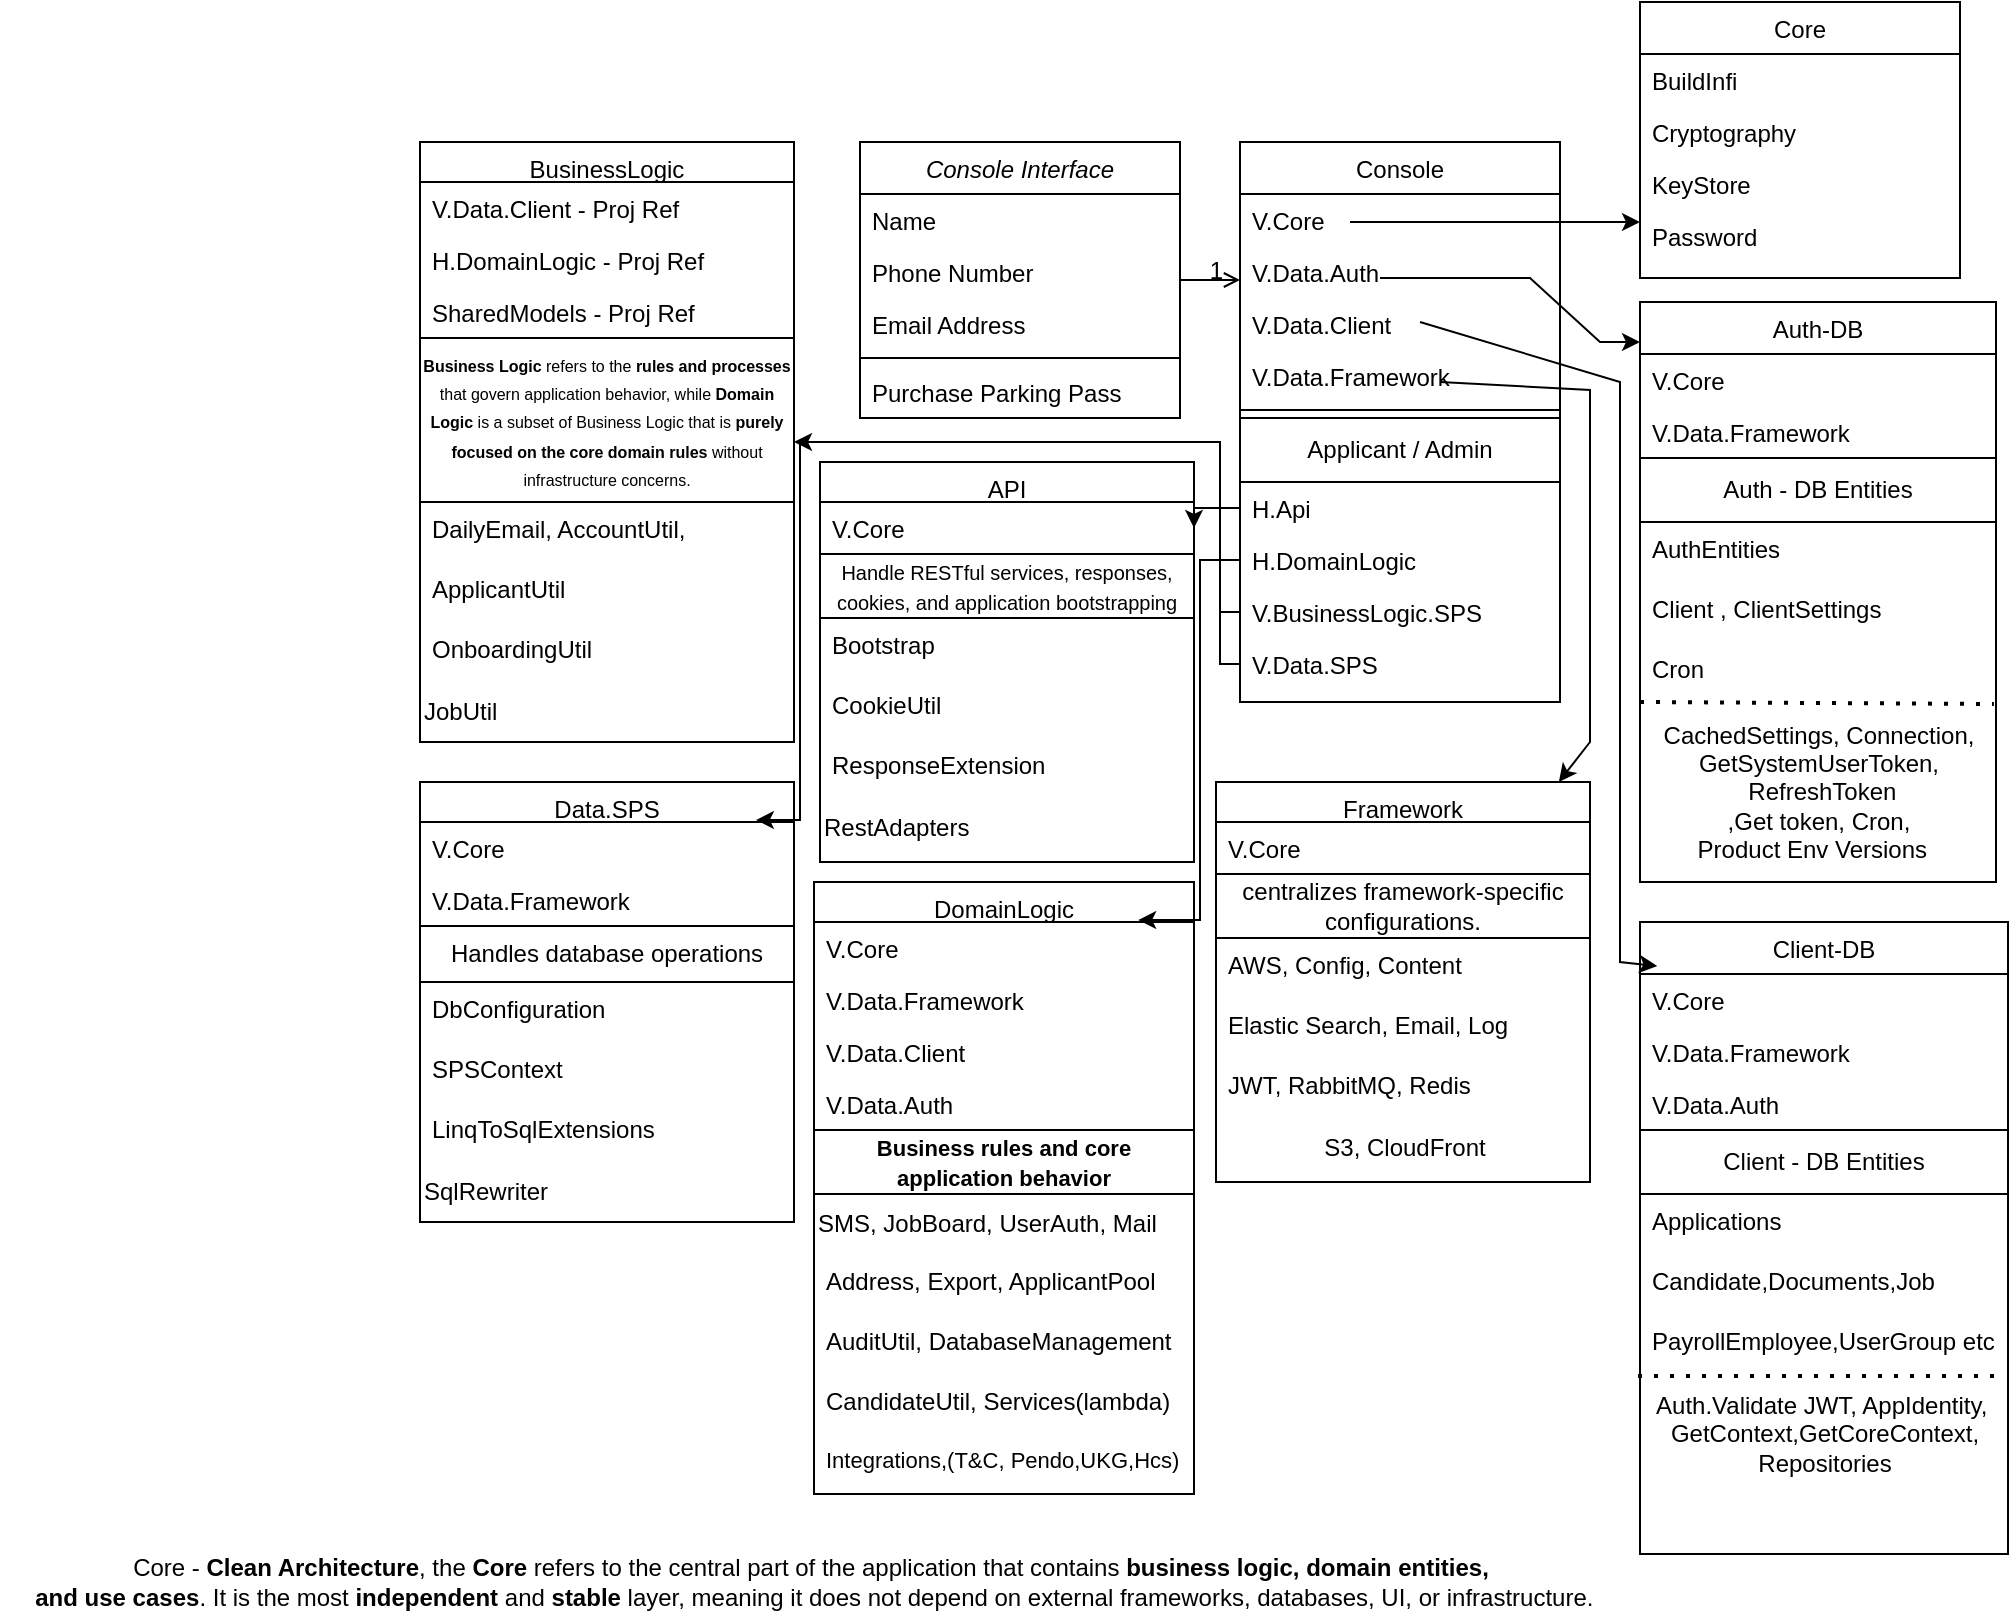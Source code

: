 <mxfile version="26.0.10">
  <diagram id="C5RBs43oDa-KdzZeNtuy" name="Page-1">
    <mxGraphModel dx="1299" dy="805" grid="1" gridSize="10" guides="1" tooltips="1" connect="1" arrows="1" fold="1" page="1" pageScale="1" pageWidth="827" pageHeight="1169" math="0" shadow="0">
      <root>
        <mxCell id="WIyWlLk6GJQsqaUBKTNV-0" />
        <mxCell id="WIyWlLk6GJQsqaUBKTNV-1" parent="WIyWlLk6GJQsqaUBKTNV-0" />
        <mxCell id="zkfFHV4jXpPFQw0GAbJ--0" value="Console Interface" style="swimlane;fontStyle=2;align=center;verticalAlign=top;childLayout=stackLayout;horizontal=1;startSize=26;horizontalStack=0;resizeParent=1;resizeLast=0;collapsible=1;marginBottom=0;rounded=0;shadow=0;strokeWidth=1;" parent="WIyWlLk6GJQsqaUBKTNV-1" vertex="1">
          <mxGeometry x="220" y="120" width="160" height="138" as="geometry">
            <mxRectangle x="230" y="140" width="160" height="26" as="alternateBounds" />
          </mxGeometry>
        </mxCell>
        <mxCell id="zkfFHV4jXpPFQw0GAbJ--1" value="Name" style="text;align=left;verticalAlign=top;spacingLeft=4;spacingRight=4;overflow=hidden;rotatable=0;points=[[0,0.5],[1,0.5]];portConstraint=eastwest;" parent="zkfFHV4jXpPFQw0GAbJ--0" vertex="1">
          <mxGeometry y="26" width="160" height="26" as="geometry" />
        </mxCell>
        <mxCell id="zkfFHV4jXpPFQw0GAbJ--2" value="Phone Number" style="text;align=left;verticalAlign=top;spacingLeft=4;spacingRight=4;overflow=hidden;rotatable=0;points=[[0,0.5],[1,0.5]];portConstraint=eastwest;rounded=0;shadow=0;html=0;" parent="zkfFHV4jXpPFQw0GAbJ--0" vertex="1">
          <mxGeometry y="52" width="160" height="26" as="geometry" />
        </mxCell>
        <mxCell id="zkfFHV4jXpPFQw0GAbJ--3" value="Email Address" style="text;align=left;verticalAlign=top;spacingLeft=4;spacingRight=4;overflow=hidden;rotatable=0;points=[[0,0.5],[1,0.5]];portConstraint=eastwest;rounded=0;shadow=0;html=0;" parent="zkfFHV4jXpPFQw0GAbJ--0" vertex="1">
          <mxGeometry y="78" width="160" height="26" as="geometry" />
        </mxCell>
        <mxCell id="zkfFHV4jXpPFQw0GAbJ--4" value="" style="line;html=1;strokeWidth=1;align=left;verticalAlign=middle;spacingTop=-1;spacingLeft=3;spacingRight=3;rotatable=0;labelPosition=right;points=[];portConstraint=eastwest;" parent="zkfFHV4jXpPFQw0GAbJ--0" vertex="1">
          <mxGeometry y="104" width="160" height="8" as="geometry" />
        </mxCell>
        <mxCell id="zkfFHV4jXpPFQw0GAbJ--5" value="Purchase Parking Pass" style="text;align=left;verticalAlign=top;spacingLeft=4;spacingRight=4;overflow=hidden;rotatable=0;points=[[0,0.5],[1,0.5]];portConstraint=eastwest;" parent="zkfFHV4jXpPFQw0GAbJ--0" vertex="1">
          <mxGeometry y="112" width="160" height="26" as="geometry" />
        </mxCell>
        <mxCell id="zkfFHV4jXpPFQw0GAbJ--6" value="Core" style="swimlane;fontStyle=0;align=center;verticalAlign=top;childLayout=stackLayout;horizontal=1;startSize=26;horizontalStack=0;resizeParent=1;resizeLast=0;collapsible=1;marginBottom=0;rounded=0;shadow=0;strokeWidth=1;" parent="WIyWlLk6GJQsqaUBKTNV-1" vertex="1">
          <mxGeometry x="610" y="50" width="160" height="138" as="geometry">
            <mxRectangle x="130" y="380" width="160" height="26" as="alternateBounds" />
          </mxGeometry>
        </mxCell>
        <mxCell id="zkfFHV4jXpPFQw0GAbJ--7" value="BuildInfi" style="text;align=left;verticalAlign=top;spacingLeft=4;spacingRight=4;overflow=hidden;rotatable=0;points=[[0,0.5],[1,0.5]];portConstraint=eastwest;" parent="zkfFHV4jXpPFQw0GAbJ--6" vertex="1">
          <mxGeometry y="26" width="160" height="26" as="geometry" />
        </mxCell>
        <mxCell id="zkfFHV4jXpPFQw0GAbJ--8" value="Cryptography&#xa;" style="text;align=left;verticalAlign=top;spacingLeft=4;spacingRight=4;overflow=hidden;rotatable=0;points=[[0,0.5],[1,0.5]];portConstraint=eastwest;rounded=0;shadow=0;html=0;" parent="zkfFHV4jXpPFQw0GAbJ--6" vertex="1">
          <mxGeometry y="52" width="160" height="26" as="geometry" />
        </mxCell>
        <mxCell id="MpHF3CXx0KVB0-BQkt5Q-15" value="KeyStore" style="text;align=left;verticalAlign=top;spacingLeft=4;spacingRight=4;overflow=hidden;rotatable=0;points=[[0,0.5],[1,0.5]];portConstraint=eastwest;rounded=0;shadow=0;html=0;" parent="zkfFHV4jXpPFQw0GAbJ--6" vertex="1">
          <mxGeometry y="78" width="160" height="26" as="geometry" />
        </mxCell>
        <mxCell id="MpHF3CXx0KVB0-BQkt5Q-16" value="Password" style="text;align=left;verticalAlign=top;spacingLeft=4;spacingRight=4;overflow=hidden;rotatable=0;points=[[0,0.5],[1,0.5]];portConstraint=eastwest;rounded=0;shadow=0;html=0;" parent="zkfFHV4jXpPFQw0GAbJ--6" vertex="1">
          <mxGeometry y="104" width="160" height="26" as="geometry" />
        </mxCell>
        <mxCell id="MpHF3CXx0KVB0-BQkt5Q-31" value="" style="endArrow=classic;html=1;rounded=0;entryX=0;entryY=0.069;entryDx=0;entryDy=0;entryPerimeter=0;" parent="zkfFHV4jXpPFQw0GAbJ--6" target="MpHF3CXx0KVB0-BQkt5Q-19" edge="1">
          <mxGeometry width="50" height="50" relative="1" as="geometry">
            <mxPoint x="-130" y="138" as="sourcePoint" />
            <mxPoint x="15" y="138" as="targetPoint" />
            <Array as="points">
              <mxPoint x="-55" y="138" />
              <mxPoint x="-20" y="170" />
            </Array>
          </mxGeometry>
        </mxCell>
        <mxCell id="zkfFHV4jXpPFQw0GAbJ--17" value="Console" style="swimlane;fontStyle=0;align=center;verticalAlign=top;childLayout=stackLayout;horizontal=1;startSize=26;horizontalStack=0;resizeParent=1;resizeLast=0;collapsible=1;marginBottom=0;rounded=0;shadow=0;strokeWidth=1;" parent="WIyWlLk6GJQsqaUBKTNV-1" vertex="1">
          <mxGeometry x="410" y="120" width="160" height="280" as="geometry">
            <mxRectangle x="550" y="140" width="160" height="26" as="alternateBounds" />
          </mxGeometry>
        </mxCell>
        <mxCell id="MpHF3CXx0KVB0-BQkt5Q-17" value="" style="endArrow=classic;html=1;rounded=0;" parent="zkfFHV4jXpPFQw0GAbJ--17" edge="1">
          <mxGeometry width="50" height="50" relative="1" as="geometry">
            <mxPoint x="55" y="40" as="sourcePoint" />
            <mxPoint x="200" y="40" as="targetPoint" />
          </mxGeometry>
        </mxCell>
        <mxCell id="zkfFHV4jXpPFQw0GAbJ--18" value="V.Core" style="text;align=left;verticalAlign=top;spacingLeft=4;spacingRight=4;overflow=hidden;rotatable=0;points=[[0,0.5],[1,0.5]];portConstraint=eastwest;" parent="zkfFHV4jXpPFQw0GAbJ--17" vertex="1">
          <mxGeometry y="26" width="160" height="26" as="geometry" />
        </mxCell>
        <mxCell id="zkfFHV4jXpPFQw0GAbJ--19" value="V.Data.Auth" style="text;align=left;verticalAlign=top;spacingLeft=4;spacingRight=4;overflow=hidden;rotatable=0;points=[[0,0.5],[1,0.5]];portConstraint=eastwest;rounded=0;shadow=0;html=0;" parent="zkfFHV4jXpPFQw0GAbJ--17" vertex="1">
          <mxGeometry y="52" width="160" height="26" as="geometry" />
        </mxCell>
        <mxCell id="zkfFHV4jXpPFQw0GAbJ--20" value="V.Data.Client" style="text;align=left;verticalAlign=top;spacingLeft=4;spacingRight=4;overflow=hidden;rotatable=0;points=[[0,0.5],[1,0.5]];portConstraint=eastwest;rounded=0;shadow=0;html=0;" parent="zkfFHV4jXpPFQw0GAbJ--17" vertex="1">
          <mxGeometry y="78" width="160" height="26" as="geometry" />
        </mxCell>
        <mxCell id="zkfFHV4jXpPFQw0GAbJ--21" value="V.Data.Framework" style="text;align=left;verticalAlign=top;spacingLeft=4;spacingRight=4;overflow=hidden;rotatable=0;points=[[0,0.5],[1,0.5]];portConstraint=eastwest;rounded=0;shadow=0;html=0;" parent="zkfFHV4jXpPFQw0GAbJ--17" vertex="1">
          <mxGeometry y="104" width="160" height="26" as="geometry" />
        </mxCell>
        <mxCell id="G8dZxTRwJFfFwZ6E2qrU-12" value="" style="endArrow=classic;html=1;rounded=0;" edge="1" parent="zkfFHV4jXpPFQw0GAbJ--17" target="G8dZxTRwJFfFwZ6E2qrU-1">
          <mxGeometry width="50" height="50" relative="1" as="geometry">
            <mxPoint x="100" y="120" as="sourcePoint" />
            <mxPoint x="180" y="340" as="targetPoint" />
            <Array as="points">
              <mxPoint x="175" y="124" />
              <mxPoint x="175" y="300" />
            </Array>
          </mxGeometry>
        </mxCell>
        <mxCell id="zkfFHV4jXpPFQw0GAbJ--23" value="" style="line;html=1;strokeWidth=1;align=left;verticalAlign=middle;spacingTop=-1;spacingLeft=3;spacingRight=3;rotatable=0;labelPosition=right;points=[];portConstraint=eastwest;" parent="zkfFHV4jXpPFQw0GAbJ--17" vertex="1">
          <mxGeometry y="130" width="160" height="8" as="geometry" />
        </mxCell>
        <mxCell id="MpHF3CXx0KVB0-BQkt5Q-7" value="Applicant / Admin" style="rounded=0;whiteSpace=wrap;html=1;" parent="zkfFHV4jXpPFQw0GAbJ--17" vertex="1">
          <mxGeometry y="138" width="160" height="32" as="geometry" />
        </mxCell>
        <mxCell id="MpHF3CXx0KVB0-BQkt5Q-8" value="H.Api" style="text;align=left;verticalAlign=top;spacingLeft=4;spacingRight=4;overflow=hidden;rotatable=0;points=[[0,0.5],[1,0.5]];portConstraint=eastwest;rounded=0;shadow=0;html=0;" parent="zkfFHV4jXpPFQw0GAbJ--17" vertex="1">
          <mxGeometry y="170" width="160" height="26" as="geometry" />
        </mxCell>
        <mxCell id="MpHF3CXx0KVB0-BQkt5Q-9" value="H.DomainLogic" style="text;align=left;verticalAlign=top;spacingLeft=4;spacingRight=4;overflow=hidden;rotatable=0;points=[[0,0.5],[1,0.5]];portConstraint=eastwest;rounded=0;shadow=0;html=0;" parent="zkfFHV4jXpPFQw0GAbJ--17" vertex="1">
          <mxGeometry y="196" width="160" height="26" as="geometry" />
        </mxCell>
        <mxCell id="MpHF3CXx0KVB0-BQkt5Q-10" value="V.BusinessLogic.SPS" style="text;align=left;verticalAlign=top;spacingLeft=4;spacingRight=4;overflow=hidden;rotatable=0;points=[[0,0.5],[1,0.5]];portConstraint=eastwest;" parent="zkfFHV4jXpPFQw0GAbJ--17" vertex="1">
          <mxGeometry y="222" width="160" height="26" as="geometry" />
        </mxCell>
        <mxCell id="MpHF3CXx0KVB0-BQkt5Q-11" value="V.Data.SPS" style="text;align=left;verticalAlign=top;spacingLeft=4;spacingRight=4;overflow=hidden;rotatable=0;points=[[0,0.5],[1,0.5]];portConstraint=eastwest;" parent="zkfFHV4jXpPFQw0GAbJ--17" vertex="1">
          <mxGeometry y="248" width="160" height="26" as="geometry" />
        </mxCell>
        <mxCell id="zkfFHV4jXpPFQw0GAbJ--26" value="" style="endArrow=open;shadow=0;strokeWidth=1;rounded=0;curved=0;endFill=1;edgeStyle=elbowEdgeStyle;elbow=vertical;" parent="WIyWlLk6GJQsqaUBKTNV-1" source="zkfFHV4jXpPFQw0GAbJ--0" target="zkfFHV4jXpPFQw0GAbJ--17" edge="1">
          <mxGeometry x="0.5" y="41" relative="1" as="geometry">
            <mxPoint x="380" y="192" as="sourcePoint" />
            <mxPoint x="540" y="192" as="targetPoint" />
            <mxPoint x="-40" y="32" as="offset" />
          </mxGeometry>
        </mxCell>
        <mxCell id="zkfFHV4jXpPFQw0GAbJ--28" value="1" style="resizable=0;align=right;verticalAlign=bottom;labelBackgroundColor=none;fontSize=12;" parent="zkfFHV4jXpPFQw0GAbJ--26" connectable="0" vertex="1">
          <mxGeometry x="1" relative="1" as="geometry">
            <mxPoint x="-7" y="4" as="offset" />
          </mxGeometry>
        </mxCell>
        <mxCell id="MpHF3CXx0KVB0-BQkt5Q-14" value="Core -&amp;nbsp;&lt;strong&gt;Clean Architecture&lt;/strong&gt;, the &lt;strong&gt;Core&lt;/strong&gt; refers to the central part of the application that contains &lt;strong&gt;business logic, domain entities,&lt;/strong&gt;&lt;div&gt;&lt;strong&gt;&amp;nbsp;and use cases&lt;/strong&gt;. It is the most &lt;strong&gt;independent&lt;/strong&gt; and &lt;strong&gt;stable&lt;/strong&gt; layer, meaning it does not depend on external frameworks, databases, UI, or infrastructure.&lt;/div&gt;" style="text;html=1;align=center;verticalAlign=middle;resizable=0;points=[];autosize=1;strokeColor=none;fillColor=none;" parent="WIyWlLk6GJQsqaUBKTNV-1" vertex="1">
          <mxGeometry x="-210" y="820" width="810" height="40" as="geometry" />
        </mxCell>
        <mxCell id="MpHF3CXx0KVB0-BQkt5Q-19" value="Auth-DB" style="swimlane;fontStyle=0;align=center;verticalAlign=top;childLayout=stackLayout;horizontal=1;startSize=26;horizontalStack=0;resizeParent=1;resizeLast=0;collapsible=1;marginBottom=0;rounded=0;shadow=0;strokeWidth=1;" parent="WIyWlLk6GJQsqaUBKTNV-1" vertex="1">
          <mxGeometry x="610" y="200" width="178" height="290" as="geometry">
            <mxRectangle x="130" y="380" width="160" height="26" as="alternateBounds" />
          </mxGeometry>
        </mxCell>
        <mxCell id="MpHF3CXx0KVB0-BQkt5Q-20" value="V.Core" style="text;align=left;verticalAlign=top;spacingLeft=4;spacingRight=4;overflow=hidden;rotatable=0;points=[[0,0.5],[1,0.5]];portConstraint=eastwest;" parent="MpHF3CXx0KVB0-BQkt5Q-19" vertex="1">
          <mxGeometry y="26" width="178" height="26" as="geometry" />
        </mxCell>
        <mxCell id="MpHF3CXx0KVB0-BQkt5Q-21" value="V.Data.Framework" style="text;align=left;verticalAlign=top;spacingLeft=4;spacingRight=4;overflow=hidden;rotatable=0;points=[[0,0.5],[1,0.5]];portConstraint=eastwest;rounded=0;shadow=0;html=0;" parent="MpHF3CXx0KVB0-BQkt5Q-19" vertex="1">
          <mxGeometry y="52" width="178" height="26" as="geometry" />
        </mxCell>
        <mxCell id="MpHF3CXx0KVB0-BQkt5Q-24" value="&lt;span style=&quot;text-wrap-mode: nowrap;&quot;&gt;Auth - DB Entities&lt;/span&gt;" style="rounded=0;whiteSpace=wrap;html=1;" parent="MpHF3CXx0KVB0-BQkt5Q-19" vertex="1">
          <mxGeometry y="78" width="178" height="32" as="geometry" />
        </mxCell>
        <mxCell id="MpHF3CXx0KVB0-BQkt5Q-25" value="AuthEntities " style="text;align=left;verticalAlign=top;spacingLeft=4;spacingRight=4;overflow=hidden;rotatable=0;points=[[0,0.5],[1,0.5]];portConstraint=eastwest;rounded=0;shadow=0;html=0;" parent="MpHF3CXx0KVB0-BQkt5Q-19" vertex="1">
          <mxGeometry y="110" width="178" height="30" as="geometry" />
        </mxCell>
        <mxCell id="MpHF3CXx0KVB0-BQkt5Q-26" value="Client , ClientSettings" style="text;align=left;verticalAlign=top;spacingLeft=4;spacingRight=4;overflow=hidden;rotatable=0;points=[[0,0.5],[1,0.5]];portConstraint=eastwest;rounded=0;shadow=0;html=0;" parent="MpHF3CXx0KVB0-BQkt5Q-19" vertex="1">
          <mxGeometry y="140" width="178" height="30" as="geometry" />
        </mxCell>
        <mxCell id="MpHF3CXx0KVB0-BQkt5Q-27" value="Cron" style="text;align=left;verticalAlign=top;spacingLeft=4;spacingRight=4;overflow=hidden;rotatable=0;points=[[0,0.5],[1,0.5]];portConstraint=eastwest;rounded=0;shadow=0;html=0;" parent="MpHF3CXx0KVB0-BQkt5Q-19" vertex="1">
          <mxGeometry y="170" width="178" height="30" as="geometry" />
        </mxCell>
        <mxCell id="MpHF3CXx0KVB0-BQkt5Q-28" value="" style="endArrow=none;dashed=1;html=1;dashPattern=1 3;strokeWidth=2;rounded=0;entryX=0.994;entryY=1.033;entryDx=0;entryDy=0;entryPerimeter=0;" parent="MpHF3CXx0KVB0-BQkt5Q-19" target="MpHF3CXx0KVB0-BQkt5Q-27" edge="1">
          <mxGeometry width="50" height="50" relative="1" as="geometry">
            <mxPoint y="200" as="sourcePoint" />
            <mxPoint x="65.217" y="170" as="targetPoint" />
          </mxGeometry>
        </mxCell>
        <mxCell id="MpHF3CXx0KVB0-BQkt5Q-29" value="CachedSettings, Connection,&lt;div&gt;GetSystemUserToken,&lt;/div&gt;&lt;div&gt;&amp;nbsp;RefreshToken&lt;/div&gt;&lt;div&gt;,Get token, Cron,&lt;/div&gt;&lt;div&gt;Product Env Versions&amp;nbsp;&amp;nbsp;&lt;/div&gt;" style="text;html=1;align=center;verticalAlign=middle;resizable=0;points=[];autosize=1;strokeColor=none;fillColor=none;" parent="MpHF3CXx0KVB0-BQkt5Q-19" vertex="1">
          <mxGeometry y="200" width="178" height="90" as="geometry" />
        </mxCell>
        <mxCell id="MpHF3CXx0KVB0-BQkt5Q-41" value="Client-DB" style="swimlane;fontStyle=0;align=center;verticalAlign=top;childLayout=stackLayout;horizontal=1;startSize=26;horizontalStack=0;resizeParent=1;resizeLast=0;collapsible=1;marginBottom=0;rounded=0;shadow=0;strokeWidth=1;" parent="WIyWlLk6GJQsqaUBKTNV-1" vertex="1">
          <mxGeometry x="610" y="510" width="184" height="316" as="geometry">
            <mxRectangle x="130" y="380" width="160" height="26" as="alternateBounds" />
          </mxGeometry>
        </mxCell>
        <mxCell id="MpHF3CXx0KVB0-BQkt5Q-42" value="V.Core" style="text;align=left;verticalAlign=top;spacingLeft=4;spacingRight=4;overflow=hidden;rotatable=0;points=[[0,0.5],[1,0.5]];portConstraint=eastwest;" parent="MpHF3CXx0KVB0-BQkt5Q-41" vertex="1">
          <mxGeometry y="26" width="184" height="26" as="geometry" />
        </mxCell>
        <mxCell id="MpHF3CXx0KVB0-BQkt5Q-43" value="V.Data.Framework" style="text;align=left;verticalAlign=top;spacingLeft=4;spacingRight=4;overflow=hidden;rotatable=0;points=[[0,0.5],[1,0.5]];portConstraint=eastwest;rounded=0;shadow=0;html=0;" parent="MpHF3CXx0KVB0-BQkt5Q-41" vertex="1">
          <mxGeometry y="52" width="184" height="26" as="geometry" />
        </mxCell>
        <mxCell id="MpHF3CXx0KVB0-BQkt5Q-50" value="V.Data.Auth" style="text;align=left;verticalAlign=top;spacingLeft=4;spacingRight=4;overflow=hidden;rotatable=0;points=[[0,0.5],[1,0.5]];portConstraint=eastwest;rounded=0;shadow=0;html=0;" parent="MpHF3CXx0KVB0-BQkt5Q-41" vertex="1">
          <mxGeometry y="78" width="184" height="26" as="geometry" />
        </mxCell>
        <mxCell id="MpHF3CXx0KVB0-BQkt5Q-44" value="&lt;span style=&quot;text-wrap-mode: nowrap;&quot;&gt;Client - DB Entities&lt;/span&gt;" style="rounded=0;whiteSpace=wrap;html=1;" parent="MpHF3CXx0KVB0-BQkt5Q-41" vertex="1">
          <mxGeometry y="104" width="184" height="32" as="geometry" />
        </mxCell>
        <mxCell id="MpHF3CXx0KVB0-BQkt5Q-45" value="Applications" style="text;align=left;verticalAlign=top;spacingLeft=4;spacingRight=4;overflow=hidden;rotatable=0;points=[[0,0.5],[1,0.5]];portConstraint=eastwest;rounded=0;shadow=0;html=0;" parent="MpHF3CXx0KVB0-BQkt5Q-41" vertex="1">
          <mxGeometry y="136" width="184" height="30" as="geometry" />
        </mxCell>
        <mxCell id="MpHF3CXx0KVB0-BQkt5Q-46" value="Candidate,Documents,Job" style="text;align=left;verticalAlign=top;spacingLeft=4;spacingRight=4;overflow=hidden;rotatable=0;points=[[0,0.5],[1,0.5]];portConstraint=eastwest;rounded=0;shadow=0;html=0;" parent="MpHF3CXx0KVB0-BQkt5Q-41" vertex="1">
          <mxGeometry y="166" width="184" height="30" as="geometry" />
        </mxCell>
        <mxCell id="MpHF3CXx0KVB0-BQkt5Q-47" value="PayrollEmployee,UserGroup etc" style="text;align=left;verticalAlign=top;spacingLeft=4;spacingRight=4;overflow=hidden;rotatable=0;points=[[0,0.5],[1,0.5]];portConstraint=eastwest;rounded=0;shadow=0;html=0;" parent="MpHF3CXx0KVB0-BQkt5Q-41" vertex="1">
          <mxGeometry y="196" width="184" height="30" as="geometry" />
        </mxCell>
        <mxCell id="MpHF3CXx0KVB0-BQkt5Q-48" value="" style="endArrow=none;dashed=1;html=1;dashPattern=1 3;strokeWidth=2;rounded=0;entryX=0.994;entryY=1.033;entryDx=0;entryDy=0;entryPerimeter=0;" parent="MpHF3CXx0KVB0-BQkt5Q-41" target="MpHF3CXx0KVB0-BQkt5Q-47" edge="1">
          <mxGeometry width="50" height="50" relative="1" as="geometry">
            <mxPoint x="-1" y="227" as="sourcePoint" />
            <mxPoint x="65.217" y="170" as="targetPoint" />
          </mxGeometry>
        </mxCell>
        <mxCell id="MpHF3CXx0KVB0-BQkt5Q-49" value="Auth.Validate JWT, AppIdentity,&amp;nbsp;&lt;div&gt;GetContext,GetCoreContext,&lt;/div&gt;&lt;div&gt;Repositories&lt;/div&gt;" style="text;html=1;align=center;verticalAlign=middle;resizable=0;points=[];autosize=1;strokeColor=none;fillColor=none;" parent="MpHF3CXx0KVB0-BQkt5Q-41" vertex="1">
          <mxGeometry y="226" width="184" height="60" as="geometry" />
        </mxCell>
        <mxCell id="G8dZxTRwJFfFwZ6E2qrU-0" value="" style="endArrow=classic;html=1;rounded=0;entryX=0.047;entryY=-0.154;entryDx=0;entryDy=0;entryPerimeter=0;" edge="1" parent="WIyWlLk6GJQsqaUBKTNV-1" target="MpHF3CXx0KVB0-BQkt5Q-42">
          <mxGeometry width="50" height="50" relative="1" as="geometry">
            <mxPoint x="500" y="210" as="sourcePoint" />
            <mxPoint x="620" y="230" as="targetPoint" />
            <Array as="points">
              <mxPoint x="600" y="240" />
              <mxPoint x="600" y="340" />
              <mxPoint x="600" y="530" />
            </Array>
          </mxGeometry>
        </mxCell>
        <mxCell id="G8dZxTRwJFfFwZ6E2qrU-1" value="Framework" style="swimlane;fontStyle=0;align=center;verticalAlign=top;childLayout=stackLayout;horizontal=1;startSize=20;horizontalStack=0;resizeParent=1;resizeLast=0;collapsible=1;marginBottom=0;rounded=0;shadow=0;strokeWidth=1;" vertex="1" parent="WIyWlLk6GJQsqaUBKTNV-1">
          <mxGeometry x="398" y="440" width="187" height="200" as="geometry">
            <mxRectangle x="130" y="380" width="160" height="26" as="alternateBounds" />
          </mxGeometry>
        </mxCell>
        <mxCell id="G8dZxTRwJFfFwZ6E2qrU-2" value="V.Core" style="text;align=left;verticalAlign=top;spacingLeft=4;spacingRight=4;overflow=hidden;rotatable=0;points=[[0,0.5],[1,0.5]];portConstraint=eastwest;" vertex="1" parent="G8dZxTRwJFfFwZ6E2qrU-1">
          <mxGeometry y="20" width="187" height="26" as="geometry" />
        </mxCell>
        <mxCell id="G8dZxTRwJFfFwZ6E2qrU-5" value="&lt;span&gt;centralizes framework-specific configurations.&lt;/span&gt;" style="rounded=0;whiteSpace=wrap;html=1;fontStyle=0" vertex="1" parent="G8dZxTRwJFfFwZ6E2qrU-1">
          <mxGeometry y="46" width="187" height="32" as="geometry" />
        </mxCell>
        <mxCell id="G8dZxTRwJFfFwZ6E2qrU-6" value="AWS, Config, Content" style="text;align=left;verticalAlign=top;spacingLeft=4;spacingRight=4;overflow=hidden;rotatable=0;points=[[0,0.5],[1,0.5]];portConstraint=eastwest;rounded=0;shadow=0;html=0;" vertex="1" parent="G8dZxTRwJFfFwZ6E2qrU-1">
          <mxGeometry y="78" width="187" height="30" as="geometry" />
        </mxCell>
        <mxCell id="G8dZxTRwJFfFwZ6E2qrU-7" value="Elastic Search, Email, Log" style="text;align=left;verticalAlign=top;spacingLeft=4;spacingRight=4;overflow=hidden;rotatable=0;points=[[0,0.5],[1,0.5]];portConstraint=eastwest;rounded=0;shadow=0;html=0;" vertex="1" parent="G8dZxTRwJFfFwZ6E2qrU-1">
          <mxGeometry y="108" width="187" height="30" as="geometry" />
        </mxCell>
        <mxCell id="G8dZxTRwJFfFwZ6E2qrU-8" value="JWT, RabbitMQ, Redis" style="text;align=left;verticalAlign=top;spacingLeft=4;spacingRight=4;overflow=hidden;rotatable=0;points=[[0,0.5],[1,0.5]];portConstraint=eastwest;rounded=0;shadow=0;html=0;" vertex="1" parent="G8dZxTRwJFfFwZ6E2qrU-1">
          <mxGeometry y="138" width="187" height="30" as="geometry" />
        </mxCell>
        <mxCell id="G8dZxTRwJFfFwZ6E2qrU-10" value="S3, CloudFront" style="text;html=1;align=center;verticalAlign=middle;resizable=0;points=[];autosize=1;strokeColor=none;fillColor=none;rotation=0;" vertex="1" parent="G8dZxTRwJFfFwZ6E2qrU-1">
          <mxGeometry y="168" width="187" height="30" as="geometry" />
        </mxCell>
        <mxCell id="G8dZxTRwJFfFwZ6E2qrU-14" value="API" style="swimlane;fontStyle=0;align=center;verticalAlign=top;childLayout=stackLayout;horizontal=1;startSize=20;horizontalStack=0;resizeParent=1;resizeLast=0;collapsible=1;marginBottom=0;rounded=0;shadow=0;strokeWidth=1;" vertex="1" parent="WIyWlLk6GJQsqaUBKTNV-1">
          <mxGeometry x="200" y="280" width="187" height="200" as="geometry">
            <mxRectangle x="130" y="380" width="160" height="26" as="alternateBounds" />
          </mxGeometry>
        </mxCell>
        <mxCell id="G8dZxTRwJFfFwZ6E2qrU-15" value="V.Core" style="text;align=left;verticalAlign=top;spacingLeft=4;spacingRight=4;overflow=hidden;rotatable=0;points=[[0,0.5],[1,0.5]];portConstraint=eastwest;" vertex="1" parent="G8dZxTRwJFfFwZ6E2qrU-14">
          <mxGeometry y="20" width="187" height="26" as="geometry" />
        </mxCell>
        <mxCell id="G8dZxTRwJFfFwZ6E2qrU-16" value="&lt;font style=&quot;font-size: 10px;&quot;&gt;Handle RESTful services, responses, cookies, and application bootstrapping&lt;/font&gt;" style="rounded=0;whiteSpace=wrap;html=1;fontStyle=0" vertex="1" parent="G8dZxTRwJFfFwZ6E2qrU-14">
          <mxGeometry y="46" width="187" height="32" as="geometry" />
        </mxCell>
        <mxCell id="G8dZxTRwJFfFwZ6E2qrU-17" value="Bootstrap" style="text;align=left;verticalAlign=top;spacingLeft=4;spacingRight=4;overflow=hidden;rotatable=0;points=[[0,0.5],[1,0.5]];portConstraint=eastwest;rounded=0;shadow=0;html=0;" vertex="1" parent="G8dZxTRwJFfFwZ6E2qrU-14">
          <mxGeometry y="78" width="187" height="30" as="geometry" />
        </mxCell>
        <mxCell id="G8dZxTRwJFfFwZ6E2qrU-18" value="CookieUtil" style="text;align=left;verticalAlign=top;spacingLeft=4;spacingRight=4;overflow=hidden;rotatable=0;points=[[0,0.5],[1,0.5]];portConstraint=eastwest;rounded=0;shadow=0;html=0;" vertex="1" parent="G8dZxTRwJFfFwZ6E2qrU-14">
          <mxGeometry y="108" width="187" height="30" as="geometry" />
        </mxCell>
        <mxCell id="G8dZxTRwJFfFwZ6E2qrU-19" value="ResponseExtension" style="text;align=left;verticalAlign=top;spacingLeft=4;spacingRight=4;overflow=hidden;rotatable=0;points=[[0,0.5],[1,0.5]];portConstraint=eastwest;rounded=0;shadow=0;html=0;" vertex="1" parent="G8dZxTRwJFfFwZ6E2qrU-14">
          <mxGeometry y="138" width="187" height="30" as="geometry" />
        </mxCell>
        <mxCell id="G8dZxTRwJFfFwZ6E2qrU-20" value="RestAdapters" style="text;html=1;align=left;verticalAlign=middle;resizable=0;points=[];autosize=1;strokeColor=none;fillColor=none;rotation=0;" vertex="1" parent="G8dZxTRwJFfFwZ6E2qrU-14">
          <mxGeometry y="168" width="187" height="30" as="geometry" />
        </mxCell>
        <mxCell id="G8dZxTRwJFfFwZ6E2qrU-22" style="edgeStyle=orthogonalEdgeStyle;rounded=0;orthogonalLoop=1;jettySize=auto;html=1;exitX=0;exitY=0.5;exitDx=0;exitDy=0;entryX=1;entryY=0.5;entryDx=0;entryDy=0;" edge="1" parent="WIyWlLk6GJQsqaUBKTNV-1" source="MpHF3CXx0KVB0-BQkt5Q-8" target="G8dZxTRwJFfFwZ6E2qrU-15">
          <mxGeometry relative="1" as="geometry" />
        </mxCell>
        <mxCell id="G8dZxTRwJFfFwZ6E2qrU-23" value="DomainLogic" style="swimlane;fontStyle=0;align=center;verticalAlign=top;childLayout=stackLayout;horizontal=1;startSize=20;horizontalStack=0;resizeParent=1;resizeLast=0;collapsible=1;marginBottom=0;rounded=0;shadow=0;strokeWidth=1;" vertex="1" parent="WIyWlLk6GJQsqaUBKTNV-1">
          <mxGeometry x="197" y="490" width="190" height="306" as="geometry">
            <mxRectangle x="130" y="380" width="160" height="26" as="alternateBounds" />
          </mxGeometry>
        </mxCell>
        <mxCell id="G8dZxTRwJFfFwZ6E2qrU-35" value="V.Core" style="text;align=left;verticalAlign=top;spacingLeft=4;spacingRight=4;overflow=hidden;rotatable=0;points=[[0,0.5],[1,0.5]];portConstraint=eastwest;" vertex="1" parent="G8dZxTRwJFfFwZ6E2qrU-23">
          <mxGeometry y="20" width="190" height="26" as="geometry" />
        </mxCell>
        <mxCell id="G8dZxTRwJFfFwZ6E2qrU-38" value="V.Data.Framework" style="text;align=left;verticalAlign=top;spacingLeft=4;spacingRight=4;overflow=hidden;rotatable=0;points=[[0,0.5],[1,0.5]];portConstraint=eastwest;rounded=0;shadow=0;html=0;" vertex="1" parent="G8dZxTRwJFfFwZ6E2qrU-23">
          <mxGeometry y="46" width="190" height="26" as="geometry" />
        </mxCell>
        <mxCell id="G8dZxTRwJFfFwZ6E2qrU-37" value="V.Data.Client" style="text;align=left;verticalAlign=top;spacingLeft=4;spacingRight=4;overflow=hidden;rotatable=0;points=[[0,0.5],[1,0.5]];portConstraint=eastwest;rounded=0;shadow=0;html=0;" vertex="1" parent="G8dZxTRwJFfFwZ6E2qrU-23">
          <mxGeometry y="72" width="190" height="26" as="geometry" />
        </mxCell>
        <mxCell id="G8dZxTRwJFfFwZ6E2qrU-36" value="V.Data.Auth" style="text;align=left;verticalAlign=top;spacingLeft=4;spacingRight=4;overflow=hidden;rotatable=0;points=[[0,0.5],[1,0.5]];portConstraint=eastwest;rounded=0;shadow=0;html=0;" vertex="1" parent="G8dZxTRwJFfFwZ6E2qrU-23">
          <mxGeometry y="98" width="190" height="26" as="geometry" />
        </mxCell>
        <mxCell id="G8dZxTRwJFfFwZ6E2qrU-25" value="&lt;b&gt;&lt;font style=&quot;font-size: 11px;&quot;&gt;Business rules and core application behavior&lt;/font&gt;&lt;/b&gt;" style="rounded=0;whiteSpace=wrap;html=1;fontStyle=0" vertex="1" parent="G8dZxTRwJFfFwZ6E2qrU-23">
          <mxGeometry y="124" width="190" height="32" as="geometry" />
        </mxCell>
        <mxCell id="G8dZxTRwJFfFwZ6E2qrU-29" value="SMS, JobBoard, UserAuth, Mail" style="text;html=1;align=left;verticalAlign=middle;resizable=0;points=[];autosize=1;strokeColor=none;fillColor=none;rotation=0;" vertex="1" parent="G8dZxTRwJFfFwZ6E2qrU-23">
          <mxGeometry y="156" width="190" height="30" as="geometry" />
        </mxCell>
        <mxCell id="G8dZxTRwJFfFwZ6E2qrU-28" value="Address, Export, ApplicantPool" style="text;align=left;verticalAlign=top;spacingLeft=4;spacingRight=4;overflow=hidden;rotatable=0;points=[[0,0.5],[1,0.5]];portConstraint=eastwest;rounded=0;shadow=0;html=0;" vertex="1" parent="G8dZxTRwJFfFwZ6E2qrU-23">
          <mxGeometry y="186" width="190" height="30" as="geometry" />
        </mxCell>
        <mxCell id="G8dZxTRwJFfFwZ6E2qrU-27" value="AuditUtil, DatabaseManagement" style="text;align=left;verticalAlign=top;spacingLeft=4;spacingRight=4;overflow=hidden;rotatable=0;points=[[0,0.5],[1,0.5]];portConstraint=eastwest;rounded=0;shadow=0;html=0;" vertex="1" parent="G8dZxTRwJFfFwZ6E2qrU-23">
          <mxGeometry y="216" width="190" height="30" as="geometry" />
        </mxCell>
        <mxCell id="G8dZxTRwJFfFwZ6E2qrU-26" value="CandidateUtil, Services(lambda)" style="text;align=left;verticalAlign=top;spacingLeft=4;spacingRight=4;overflow=hidden;rotatable=0;points=[[0,0.5],[1,0.5]];portConstraint=eastwest;rounded=0;shadow=0;html=0;" vertex="1" parent="G8dZxTRwJFfFwZ6E2qrU-23">
          <mxGeometry y="246" width="190" height="30" as="geometry" />
        </mxCell>
        <mxCell id="G8dZxTRwJFfFwZ6E2qrU-39" value="Integrations,(T&amp;C, Pendo,UKG,Hcs)" style="text;align=left;verticalAlign=top;spacingLeft=4;spacingRight=4;overflow=hidden;rotatable=0;points=[[0,0.5],[1,0.5]];portConstraint=eastwest;rounded=0;shadow=0;html=0;fontSize=11;" vertex="1" parent="G8dZxTRwJFfFwZ6E2qrU-23">
          <mxGeometry y="276" width="190" height="30" as="geometry" />
        </mxCell>
        <mxCell id="G8dZxTRwJFfFwZ6E2qrU-40" style="edgeStyle=orthogonalEdgeStyle;rounded=0;orthogonalLoop=1;jettySize=auto;html=1;entryX=0.853;entryY=-0.038;entryDx=0;entryDy=0;entryPerimeter=0;" edge="1" parent="WIyWlLk6GJQsqaUBKTNV-1" source="MpHF3CXx0KVB0-BQkt5Q-9" target="G8dZxTRwJFfFwZ6E2qrU-35">
          <mxGeometry relative="1" as="geometry">
            <Array as="points">
              <mxPoint x="390" y="329" />
              <mxPoint x="390" y="509" />
            </Array>
          </mxGeometry>
        </mxCell>
        <mxCell id="G8dZxTRwJFfFwZ6E2qrU-41" value="BusinessLogic" style="swimlane;fontStyle=0;align=center;verticalAlign=top;childLayout=stackLayout;horizontal=1;startSize=20;horizontalStack=0;resizeParent=1;resizeLast=0;collapsible=1;marginBottom=0;rounded=0;shadow=0;strokeWidth=1;" vertex="1" parent="WIyWlLk6GJQsqaUBKTNV-1">
          <mxGeometry y="120" width="187" height="300" as="geometry">
            <mxRectangle x="130" y="380" width="160" height="26" as="alternateBounds" />
          </mxGeometry>
        </mxCell>
        <mxCell id="G8dZxTRwJFfFwZ6E2qrU-48" value="V.Data.Client - Proj Ref" style="text;align=left;verticalAlign=top;spacingLeft=4;spacingRight=4;overflow=hidden;rotatable=0;points=[[0,0.5],[1,0.5]];portConstraint=eastwest;rounded=0;shadow=0;html=0;" vertex="1" parent="G8dZxTRwJFfFwZ6E2qrU-41">
          <mxGeometry y="20" width="187" height="26" as="geometry" />
        </mxCell>
        <mxCell id="G8dZxTRwJFfFwZ6E2qrU-49" value="H.DomainLogic - Proj Ref" style="text;align=left;verticalAlign=top;spacingLeft=4;spacingRight=4;overflow=hidden;rotatable=0;points=[[0,0.5],[1,0.5]];portConstraint=eastwest;rounded=0;shadow=0;html=0;" vertex="1" parent="G8dZxTRwJFfFwZ6E2qrU-41">
          <mxGeometry y="46" width="187" height="26" as="geometry" />
        </mxCell>
        <mxCell id="G8dZxTRwJFfFwZ6E2qrU-50" value="SharedModels - Proj Ref" style="text;align=left;verticalAlign=top;spacingLeft=4;spacingRight=4;overflow=hidden;rotatable=0;points=[[0,0.5],[1,0.5]];portConstraint=eastwest;rounded=0;shadow=0;html=0;" vertex="1" parent="G8dZxTRwJFfFwZ6E2qrU-41">
          <mxGeometry y="72" width="187" height="26" as="geometry" />
        </mxCell>
        <mxCell id="G8dZxTRwJFfFwZ6E2qrU-43" value="&lt;font style=&quot;font-size: 8px;&quot;&gt;&lt;strong style=&quot;&quot;&gt;Business Logic&lt;/strong&gt; refers to the &lt;strong style=&quot;&quot;&gt;rules and processes&lt;/strong&gt; that govern application behavior, while &lt;strong style=&quot;&quot;&gt;Domain Logic&lt;/strong&gt; is a subset of Business Logic that is &lt;strong style=&quot;&quot;&gt;purely focused on the core domain rules&lt;/strong&gt; without infrastructure concerns.&lt;/font&gt;" style="rounded=0;whiteSpace=wrap;html=1;fontStyle=0" vertex="1" parent="G8dZxTRwJFfFwZ6E2qrU-41">
          <mxGeometry y="98" width="187" height="82" as="geometry" />
        </mxCell>
        <mxCell id="G8dZxTRwJFfFwZ6E2qrU-44" value="DailyEmail, AccountUtil, " style="text;align=left;verticalAlign=top;spacingLeft=4;spacingRight=4;overflow=hidden;rotatable=0;points=[[0,0.5],[1,0.5]];portConstraint=eastwest;rounded=0;shadow=0;html=0;" vertex="1" parent="G8dZxTRwJFfFwZ6E2qrU-41">
          <mxGeometry y="180" width="187" height="30" as="geometry" />
        </mxCell>
        <mxCell id="G8dZxTRwJFfFwZ6E2qrU-45" value="ApplicantUtil" style="text;align=left;verticalAlign=top;spacingLeft=4;spacingRight=4;overflow=hidden;rotatable=0;points=[[0,0.5],[1,0.5]];portConstraint=eastwest;rounded=0;shadow=0;html=0;" vertex="1" parent="G8dZxTRwJFfFwZ6E2qrU-41">
          <mxGeometry y="210" width="187" height="30" as="geometry" />
        </mxCell>
        <mxCell id="G8dZxTRwJFfFwZ6E2qrU-46" value="OnboardingUtil" style="text;align=left;verticalAlign=top;spacingLeft=4;spacingRight=4;overflow=hidden;rotatable=0;points=[[0,0.5],[1,0.5]];portConstraint=eastwest;rounded=0;shadow=0;html=0;" vertex="1" parent="G8dZxTRwJFfFwZ6E2qrU-41">
          <mxGeometry y="240" width="187" height="30" as="geometry" />
        </mxCell>
        <mxCell id="G8dZxTRwJFfFwZ6E2qrU-47" value="JobUtil" style="text;html=1;align=left;verticalAlign=middle;resizable=0;points=[];autosize=1;strokeColor=none;fillColor=none;rotation=0;" vertex="1" parent="G8dZxTRwJFfFwZ6E2qrU-41">
          <mxGeometry y="270" width="187" height="30" as="geometry" />
        </mxCell>
        <mxCell id="G8dZxTRwJFfFwZ6E2qrU-51" style="edgeStyle=orthogonalEdgeStyle;rounded=0;orthogonalLoop=1;jettySize=auto;html=1;" edge="1" parent="WIyWlLk6GJQsqaUBKTNV-1" source="MpHF3CXx0KVB0-BQkt5Q-10" target="G8dZxTRwJFfFwZ6E2qrU-41">
          <mxGeometry relative="1" as="geometry">
            <Array as="points">
              <mxPoint x="400" y="355" />
              <mxPoint x="400" y="270" />
            </Array>
          </mxGeometry>
        </mxCell>
        <mxCell id="G8dZxTRwJFfFwZ6E2qrU-52" value="Data.SPS" style="swimlane;fontStyle=0;align=center;verticalAlign=top;childLayout=stackLayout;horizontal=1;startSize=20;horizontalStack=0;resizeParent=1;resizeLast=0;collapsible=1;marginBottom=0;rounded=0;shadow=0;strokeWidth=1;" vertex="1" parent="WIyWlLk6GJQsqaUBKTNV-1">
          <mxGeometry y="440" width="187" height="220" as="geometry">
            <mxRectangle x="130" y="380" width="160" height="26" as="alternateBounds" />
          </mxGeometry>
        </mxCell>
        <mxCell id="G8dZxTRwJFfFwZ6E2qrU-70" value="V.Core" style="text;align=left;verticalAlign=top;spacingLeft=4;spacingRight=4;overflow=hidden;rotatable=0;points=[[0,0.5],[1,0.5]];portConstraint=eastwest;" vertex="1" parent="G8dZxTRwJFfFwZ6E2qrU-52">
          <mxGeometry y="20" width="187" height="26" as="geometry" />
        </mxCell>
        <mxCell id="G8dZxTRwJFfFwZ6E2qrU-71" value="V.Data.Framework" style="text;align=left;verticalAlign=top;spacingLeft=4;spacingRight=4;overflow=hidden;rotatable=0;points=[[0,0.5],[1,0.5]];portConstraint=eastwest;rounded=0;shadow=0;html=0;" vertex="1" parent="G8dZxTRwJFfFwZ6E2qrU-52">
          <mxGeometry y="46" width="187" height="26" as="geometry" />
        </mxCell>
        <mxCell id="G8dZxTRwJFfFwZ6E2qrU-56" value="Handles database operations" style="rounded=0;whiteSpace=wrap;html=1;fontStyle=0" vertex="1" parent="G8dZxTRwJFfFwZ6E2qrU-52">
          <mxGeometry y="72" width="187" height="28" as="geometry" />
        </mxCell>
        <mxCell id="G8dZxTRwJFfFwZ6E2qrU-57" value="DbConfiguration" style="text;align=left;verticalAlign=top;spacingLeft=4;spacingRight=4;overflow=hidden;rotatable=0;points=[[0,0.5],[1,0.5]];portConstraint=eastwest;rounded=0;shadow=0;html=0;" vertex="1" parent="G8dZxTRwJFfFwZ6E2qrU-52">
          <mxGeometry y="100" width="187" height="30" as="geometry" />
        </mxCell>
        <mxCell id="G8dZxTRwJFfFwZ6E2qrU-58" value="SPSContext" style="text;align=left;verticalAlign=top;spacingLeft=4;spacingRight=4;overflow=hidden;rotatable=0;points=[[0,0.5],[1,0.5]];portConstraint=eastwest;rounded=0;shadow=0;html=0;" vertex="1" parent="G8dZxTRwJFfFwZ6E2qrU-52">
          <mxGeometry y="130" width="187" height="30" as="geometry" />
        </mxCell>
        <mxCell id="G8dZxTRwJFfFwZ6E2qrU-59" value="LinqToSqlExtensions" style="text;align=left;verticalAlign=top;spacingLeft=4;spacingRight=4;overflow=hidden;rotatable=0;points=[[0,0.5],[1,0.5]];portConstraint=eastwest;rounded=0;shadow=0;html=0;" vertex="1" parent="G8dZxTRwJFfFwZ6E2qrU-52">
          <mxGeometry y="160" width="187" height="30" as="geometry" />
        </mxCell>
        <mxCell id="G8dZxTRwJFfFwZ6E2qrU-60" value="SqlRewriter" style="text;html=1;align=left;verticalAlign=middle;resizable=0;points=[];autosize=1;strokeColor=none;fillColor=none;rotation=0;" vertex="1" parent="G8dZxTRwJFfFwZ6E2qrU-52">
          <mxGeometry y="190" width="187" height="30" as="geometry" />
        </mxCell>
        <mxCell id="G8dZxTRwJFfFwZ6E2qrU-72" style="edgeStyle=orthogonalEdgeStyle;rounded=0;orthogonalLoop=1;jettySize=auto;html=1;entryX=0.898;entryY=-0.038;entryDx=0;entryDy=0;entryPerimeter=0;" edge="1" parent="WIyWlLk6GJQsqaUBKTNV-1" source="MpHF3CXx0KVB0-BQkt5Q-11" target="G8dZxTRwJFfFwZ6E2qrU-70">
          <mxGeometry relative="1" as="geometry">
            <Array as="points">
              <mxPoint x="400" y="381" />
              <mxPoint x="400" y="270" />
              <mxPoint x="190" y="270" />
              <mxPoint x="190" y="459" />
            </Array>
          </mxGeometry>
        </mxCell>
      </root>
    </mxGraphModel>
  </diagram>
</mxfile>
